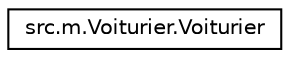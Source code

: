 digraph "Graphical Class Hierarchy"
{
  edge [fontname="Helvetica",fontsize="10",labelfontname="Helvetica",labelfontsize="10"];
  node [fontname="Helvetica",fontsize="10",shape=record];
  rankdir="LR";
  Node1 [label="src.m.Voiturier.Voiturier",height=0.2,width=0.4,color="black", fillcolor="white", style="filled",URL="$classsrc_1_1m_1_1_voiturier_1_1_voiturier.html"];
}
